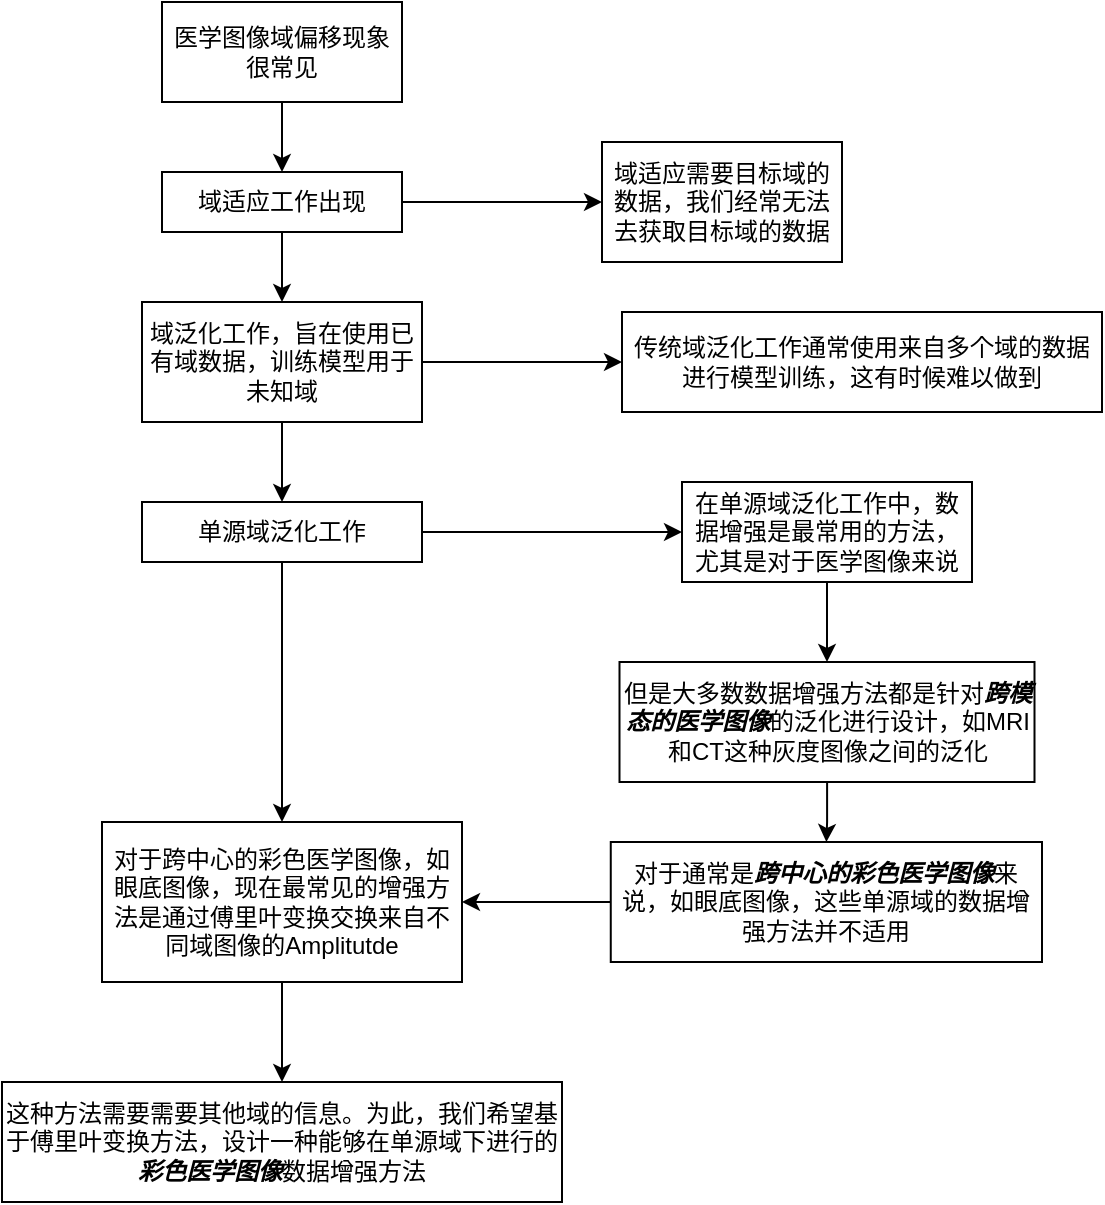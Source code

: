 <mxfile version="24.0.7" type="github">
  <diagram name="第 1 页" id="c-j58rz6KxYzb0M7mw4W">
    <mxGraphModel dx="989" dy="514" grid="1" gridSize="10" guides="1" tooltips="1" connect="1" arrows="1" fold="1" page="1" pageScale="1" pageWidth="827" pageHeight="1169" math="0" shadow="0">
      <root>
        <mxCell id="0" />
        <mxCell id="1" parent="0" />
        <mxCell id="vQjxIirA9bA-XjDeCSao-2" style="edgeStyle=orthogonalEdgeStyle;rounded=0;orthogonalLoop=1;jettySize=auto;html=1;entryX=0.5;entryY=0;entryDx=0;entryDy=0;" parent="1" source="Ax9DC1ABo2JLW3Br6AjF-1" target="vQjxIirA9bA-XjDeCSao-1" edge="1">
          <mxGeometry relative="1" as="geometry" />
        </mxCell>
        <mxCell id="Ax9DC1ABo2JLW3Br6AjF-1" value="医学图像域偏移现象很常见" style="rounded=0;whiteSpace=wrap;html=1;" parent="1" vertex="1">
          <mxGeometry x="230" y="170" width="120" height="50" as="geometry" />
        </mxCell>
        <mxCell id="vQjxIirA9bA-XjDeCSao-4" style="edgeStyle=orthogonalEdgeStyle;rounded=0;orthogonalLoop=1;jettySize=auto;html=1;entryX=0.5;entryY=0;entryDx=0;entryDy=0;" parent="1" source="vQjxIirA9bA-XjDeCSao-1" target="vQjxIirA9bA-XjDeCSao-3" edge="1">
          <mxGeometry relative="1" as="geometry" />
        </mxCell>
        <mxCell id="vQjxIirA9bA-XjDeCSao-7" style="edgeStyle=orthogonalEdgeStyle;rounded=0;orthogonalLoop=1;jettySize=auto;html=1;exitX=1;exitY=0.5;exitDx=0;exitDy=0;" parent="1" source="vQjxIirA9bA-XjDeCSao-1" target="vQjxIirA9bA-XjDeCSao-5" edge="1">
          <mxGeometry relative="1" as="geometry" />
        </mxCell>
        <mxCell id="vQjxIirA9bA-XjDeCSao-1" value="域适应工作出现" style="rounded=0;whiteSpace=wrap;html=1;" parent="1" vertex="1">
          <mxGeometry x="230" y="255" width="120" height="30" as="geometry" />
        </mxCell>
        <mxCell id="vQjxIirA9bA-XjDeCSao-9" style="edgeStyle=orthogonalEdgeStyle;rounded=0;orthogonalLoop=1;jettySize=auto;html=1;entryX=0;entryY=0.5;entryDx=0;entryDy=0;" parent="1" source="vQjxIirA9bA-XjDeCSao-3" target="vQjxIirA9bA-XjDeCSao-8" edge="1">
          <mxGeometry relative="1" as="geometry" />
        </mxCell>
        <mxCell id="vQjxIirA9bA-XjDeCSao-11" style="edgeStyle=orthogonalEdgeStyle;rounded=0;orthogonalLoop=1;jettySize=auto;html=1;entryX=0.5;entryY=0;entryDx=0;entryDy=0;" parent="1" source="vQjxIirA9bA-XjDeCSao-3" target="vQjxIirA9bA-XjDeCSao-10" edge="1">
          <mxGeometry relative="1" as="geometry" />
        </mxCell>
        <mxCell id="vQjxIirA9bA-XjDeCSao-3" value="域泛化工作，旨在使用已有域数据，训练模型用于未知域" style="rounded=0;whiteSpace=wrap;html=1;" parent="1" vertex="1">
          <mxGeometry x="220" y="320" width="140" height="60" as="geometry" />
        </mxCell>
        <mxCell id="vQjxIirA9bA-XjDeCSao-5" value="域适应需要目标域的数据，我们经常无法去获取目标域的数据" style="rounded=0;whiteSpace=wrap;html=1;" parent="1" vertex="1">
          <mxGeometry x="450" y="240" width="120" height="60" as="geometry" />
        </mxCell>
        <mxCell id="vQjxIirA9bA-XjDeCSao-8" value="传统域泛化工作通常使用来自多个域的数据进行模型训练，这有时候难以做到" style="rounded=0;whiteSpace=wrap;html=1;" parent="1" vertex="1">
          <mxGeometry x="460" y="325" width="240" height="50" as="geometry" />
        </mxCell>
        <mxCell id="vQjxIirA9bA-XjDeCSao-14" style="edgeStyle=orthogonalEdgeStyle;rounded=0;orthogonalLoop=1;jettySize=auto;html=1;entryX=0;entryY=0.5;entryDx=0;entryDy=0;" parent="1" source="vQjxIirA9bA-XjDeCSao-10" target="vQjxIirA9bA-XjDeCSao-12" edge="1">
          <mxGeometry relative="1" as="geometry" />
        </mxCell>
        <mxCell id="6a-3rRkNYd-cF_ZGWK3o-6" style="edgeStyle=orthogonalEdgeStyle;rounded=0;orthogonalLoop=1;jettySize=auto;html=1;entryX=0.5;entryY=0;entryDx=0;entryDy=0;" edge="1" parent="1" source="vQjxIirA9bA-XjDeCSao-10" target="6a-3rRkNYd-cF_ZGWK3o-5">
          <mxGeometry relative="1" as="geometry" />
        </mxCell>
        <mxCell id="vQjxIirA9bA-XjDeCSao-10" value="单源域泛化工作" style="rounded=0;whiteSpace=wrap;html=1;" parent="1" vertex="1">
          <mxGeometry x="220" y="420" width="140" height="30" as="geometry" />
        </mxCell>
        <mxCell id="6a-3rRkNYd-cF_ZGWK3o-2" style="edgeStyle=orthogonalEdgeStyle;rounded=0;orthogonalLoop=1;jettySize=auto;html=1;entryX=0.5;entryY=0;entryDx=0;entryDy=0;" edge="1" parent="1" source="vQjxIirA9bA-XjDeCSao-12" target="vQjxIirA9bA-XjDeCSao-15">
          <mxGeometry relative="1" as="geometry" />
        </mxCell>
        <mxCell id="vQjxIirA9bA-XjDeCSao-12" value="在单源域泛化工作中，数据增强是最常用的方法，尤其是对于医学图像来说" style="rounded=0;whiteSpace=wrap;html=1;" parent="1" vertex="1">
          <mxGeometry x="490" y="410" width="145" height="50" as="geometry" />
        </mxCell>
        <mxCell id="6a-3rRkNYd-cF_ZGWK3o-4" value="" style="edgeStyle=orthogonalEdgeStyle;rounded=0;orthogonalLoop=1;jettySize=auto;html=1;" edge="1" parent="1" source="vQjxIirA9bA-XjDeCSao-15" target="6a-3rRkNYd-cF_ZGWK3o-3">
          <mxGeometry relative="1" as="geometry" />
        </mxCell>
        <mxCell id="vQjxIirA9bA-XjDeCSao-15" value="但是大多数数据增强方法都是针对&lt;i&gt;&lt;b&gt;跨模态的医学图像&lt;/b&gt;&lt;/i&gt;的泛化进行设计，如MRI和CT这种灰度图像之间的泛化" style="rounded=0;whiteSpace=wrap;html=1;" parent="1" vertex="1">
          <mxGeometry x="458.75" y="500" width="207.5" height="60" as="geometry" />
        </mxCell>
        <mxCell id="6a-3rRkNYd-cF_ZGWK3o-7" style="edgeStyle=orthogonalEdgeStyle;rounded=0;orthogonalLoop=1;jettySize=auto;html=1;entryX=1;entryY=0.5;entryDx=0;entryDy=0;" edge="1" parent="1" source="6a-3rRkNYd-cF_ZGWK3o-3" target="6a-3rRkNYd-cF_ZGWK3o-5">
          <mxGeometry relative="1" as="geometry" />
        </mxCell>
        <mxCell id="6a-3rRkNYd-cF_ZGWK3o-3" value="对于通常是&lt;b&gt;&lt;i&gt;跨中心的彩色医学图像&lt;/i&gt;&lt;/b&gt;来说，如眼底图像，这些单源域的数据增强方法并不适用" style="whiteSpace=wrap;html=1;rounded=0;" vertex="1" parent="1">
          <mxGeometry x="454.38" y="590" width="215.62" height="60" as="geometry" />
        </mxCell>
        <mxCell id="6a-3rRkNYd-cF_ZGWK3o-9" style="edgeStyle=orthogonalEdgeStyle;rounded=0;orthogonalLoop=1;jettySize=auto;html=1;entryX=0.5;entryY=0;entryDx=0;entryDy=0;" edge="1" parent="1" source="6a-3rRkNYd-cF_ZGWK3o-5" target="6a-3rRkNYd-cF_ZGWK3o-8">
          <mxGeometry relative="1" as="geometry" />
        </mxCell>
        <mxCell id="6a-3rRkNYd-cF_ZGWK3o-5" value="对于跨中心的彩色医学图像，如眼底图像，现在最常见的增强方法是通过傅里叶变换交换来自不同域图像的Amplitutde" style="rounded=0;whiteSpace=wrap;html=1;" vertex="1" parent="1">
          <mxGeometry x="200" y="580" width="180" height="80" as="geometry" />
        </mxCell>
        <mxCell id="6a-3rRkNYd-cF_ZGWK3o-8" value="这种方法需要需要其他域的信息。为此，我们希望基于傅里叶变换方法，设计一种能够在单源域下进行的&lt;b style=&quot;font-style: italic;&quot;&gt;彩色医学图像&lt;/b&gt;数据增强方法" style="rounded=0;whiteSpace=wrap;html=1;" vertex="1" parent="1">
          <mxGeometry x="150" y="710" width="280" height="60" as="geometry" />
        </mxCell>
      </root>
    </mxGraphModel>
  </diagram>
</mxfile>
